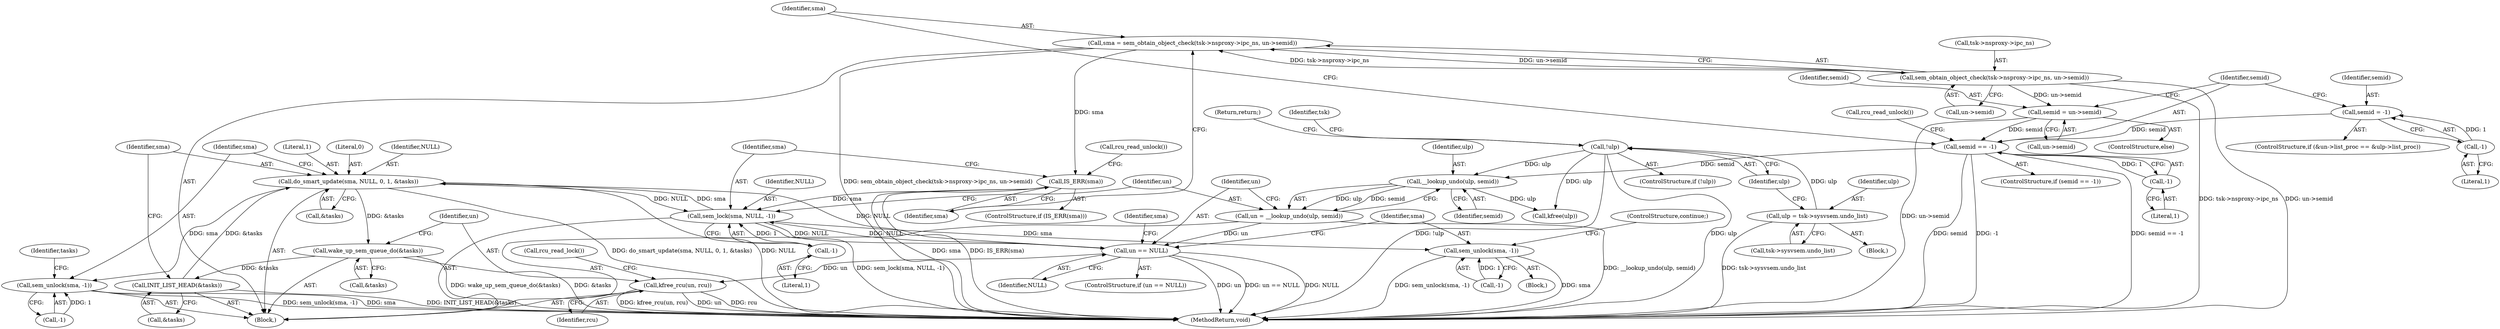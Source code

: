 digraph "0_linux_6062a8dc0517bce23e3c2f7d2fea5e22411269a3_1@API" {
"1000304" [label="(Call,do_smart_update(sma, NULL, 0, 1, &tasks))"];
"1000189" [label="(Call,sem_lock(sma, NULL, -1))"];
"1000184" [label="(Call,IS_ERR(sma))"];
"1000172" [label="(Call,sma = sem_obtain_object_check(tsk->nsproxy->ipc_ns, un->semid))"];
"1000174" [label="(Call,sem_obtain_object_check(tsk->nsproxy->ipc_ns, un->semid))"];
"1000304" [label="(Call,do_smart_update(sma, NULL, 0, 1, &tasks))"];
"1000200" [label="(Call,un == NULL)"];
"1000194" [label="(Call,un = __lookup_undo(ulp, semid))"];
"1000196" [label="(Call,__lookup_undo(ulp, semid))"];
"1000118" [label="(Call,!ulp)"];
"1000110" [label="(Call,ulp = tsk->sysvsem.undo_list)"];
"1000165" [label="(Call,semid == -1)"];
"1000159" [label="(Call,semid = un->semid)"];
"1000154" [label="(Call,semid = -1)"];
"1000156" [label="(Call,-1)"];
"1000167" [label="(Call,-1)"];
"1000301" [label="(Call,INIT_LIST_HEAD(&tasks))"];
"1000315" [label="(Call,wake_up_sem_queue_do(&tasks))"];
"1000192" [label="(Call,-1)"];
"1000311" [label="(Call,sem_unlock(sma, -1))"];
"1000318" [label="(Call,kfree_rcu(un, rcu))"];
"1000204" [label="(Call,sem_unlock(sma, -1))"];
"1000204" [label="(Call,sem_unlock(sma, -1))"];
"1000173" [label="(Identifier,sma)"];
"1000190" [label="(Identifier,sma)"];
"1000161" [label="(Call,un->semid)"];
"1000124" [label="(Identifier,tsk)"];
"1000143" [label="(Call,rcu_read_lock())"];
"1000194" [label="(Call,un = __lookup_undo(ulp, semid))"];
"1000192" [label="(Call,-1)"];
"1000156" [label="(Call,-1)"];
"1000137" [label="(Block,)"];
"1000321" [label="(Call,kfree(ulp))"];
"1000168" [label="(Literal,1)"];
"1000313" [label="(Call,-1)"];
"1000200" [label="(Call,un == NULL)"];
"1000184" [label="(Call,IS_ERR(sma))"];
"1000118" [label="(Call,!ulp)"];
"1000309" [label="(Call,&tasks)"];
"1000195" [label="(Identifier,un)"];
"1000320" [label="(Identifier,rcu)"];
"1000203" [label="(Block,)"];
"1000155" [label="(Identifier,semid)"];
"1000166" [label="(Identifier,semid)"];
"1000119" [label="(Identifier,ulp)"];
"1000174" [label="(Call,sem_obtain_object_check(tsk->nsproxy->ipc_ns, un->semid))"];
"1000164" [label="(ControlStructure,if (semid == -1))"];
"1000159" [label="(Call,semid = un->semid)"];
"1000191" [label="(Identifier,NULL)"];
"1000198" [label="(Identifier,semid)"];
"1000120" [label="(Return,return;)"];
"1000110" [label="(Call,ulp = tsk->sysvsem.undo_list)"];
"1000187" [label="(Call,rcu_read_unlock())"];
"1000315" [label="(Call,wake_up_sem_queue_do(&tasks))"];
"1000311" [label="(Call,sem_unlock(sma, -1))"];
"1000157" [label="(Literal,1)"];
"1000183" [label="(ControlStructure,if (IS_ERR(sma)))"];
"1000197" [label="(Identifier,ulp)"];
"1000108" [label="(Block,)"];
"1000144" [label="(ControlStructure,if (&un->list_proc == &ulp->list_proc))"];
"1000205" [label="(Identifier,sma)"];
"1000201" [label="(Identifier,un)"];
"1000117" [label="(ControlStructure,if (!ulp))"];
"1000318" [label="(Call,kfree_rcu(un, rcu))"];
"1000189" [label="(Call,sem_lock(sma, NULL, -1))"];
"1000302" [label="(Call,&tasks)"];
"1000213" [label="(Identifier,sma)"];
"1000301" [label="(Call,INIT_LIST_HEAD(&tasks))"];
"1000170" [label="(Call,rcu_read_unlock())"];
"1000112" [label="(Call,tsk->sysvsem.undo_list)"];
"1000111" [label="(Identifier,ulp)"];
"1000306" [label="(Identifier,NULL)"];
"1000323" [label="(MethodReturn,void)"];
"1000175" [label="(Call,tsk->nsproxy->ipc_ns)"];
"1000196" [label="(Call,__lookup_undo(ulp, semid))"];
"1000158" [label="(ControlStructure,else)"];
"1000319" [label="(Identifier,un)"];
"1000180" [label="(Call,un->semid)"];
"1000206" [label="(Call,-1)"];
"1000312" [label="(Identifier,sma)"];
"1000304" [label="(Call,do_smart_update(sma, NULL, 0, 1, &tasks))"];
"1000154" [label="(Call,semid = -1)"];
"1000317" [label="(Identifier,tasks)"];
"1000308" [label="(Literal,1)"];
"1000305" [label="(Identifier,sma)"];
"1000172" [label="(Call,sma = sem_obtain_object_check(tsk->nsproxy->ipc_ns, un->semid))"];
"1000208" [label="(ControlStructure,continue;)"];
"1000307" [label="(Literal,0)"];
"1000160" [label="(Identifier,semid)"];
"1000202" [label="(Identifier,NULL)"];
"1000316" [label="(Call,&tasks)"];
"1000167" [label="(Call,-1)"];
"1000193" [label="(Literal,1)"];
"1000185" [label="(Identifier,sma)"];
"1000199" [label="(ControlStructure,if (un == NULL))"];
"1000165" [label="(Call,semid == -1)"];
"1000304" -> "1000137"  [label="AST: "];
"1000304" -> "1000309"  [label="CFG: "];
"1000305" -> "1000304"  [label="AST: "];
"1000306" -> "1000304"  [label="AST: "];
"1000307" -> "1000304"  [label="AST: "];
"1000308" -> "1000304"  [label="AST: "];
"1000309" -> "1000304"  [label="AST: "];
"1000312" -> "1000304"  [label="CFG: "];
"1000304" -> "1000323"  [label="DDG: NULL"];
"1000304" -> "1000323"  [label="DDG: do_smart_update(sma, NULL, 0, 1, &tasks)"];
"1000304" -> "1000189"  [label="DDG: NULL"];
"1000189" -> "1000304"  [label="DDG: sma"];
"1000200" -> "1000304"  [label="DDG: NULL"];
"1000301" -> "1000304"  [label="DDG: &tasks"];
"1000304" -> "1000311"  [label="DDG: sma"];
"1000304" -> "1000315"  [label="DDG: &tasks"];
"1000189" -> "1000137"  [label="AST: "];
"1000189" -> "1000192"  [label="CFG: "];
"1000190" -> "1000189"  [label="AST: "];
"1000191" -> "1000189"  [label="AST: "];
"1000192" -> "1000189"  [label="AST: "];
"1000195" -> "1000189"  [label="CFG: "];
"1000189" -> "1000323"  [label="DDG: sem_lock(sma, NULL, -1)"];
"1000184" -> "1000189"  [label="DDG: sma"];
"1000200" -> "1000189"  [label="DDG: NULL"];
"1000192" -> "1000189"  [label="DDG: 1"];
"1000189" -> "1000200"  [label="DDG: NULL"];
"1000189" -> "1000204"  [label="DDG: sma"];
"1000184" -> "1000183"  [label="AST: "];
"1000184" -> "1000185"  [label="CFG: "];
"1000185" -> "1000184"  [label="AST: "];
"1000187" -> "1000184"  [label="CFG: "];
"1000190" -> "1000184"  [label="CFG: "];
"1000184" -> "1000323"  [label="DDG: sma"];
"1000184" -> "1000323"  [label="DDG: IS_ERR(sma)"];
"1000172" -> "1000184"  [label="DDG: sma"];
"1000172" -> "1000137"  [label="AST: "];
"1000172" -> "1000174"  [label="CFG: "];
"1000173" -> "1000172"  [label="AST: "];
"1000174" -> "1000172"  [label="AST: "];
"1000185" -> "1000172"  [label="CFG: "];
"1000172" -> "1000323"  [label="DDG: sem_obtain_object_check(tsk->nsproxy->ipc_ns, un->semid)"];
"1000174" -> "1000172"  [label="DDG: tsk->nsproxy->ipc_ns"];
"1000174" -> "1000172"  [label="DDG: un->semid"];
"1000174" -> "1000180"  [label="CFG: "];
"1000175" -> "1000174"  [label="AST: "];
"1000180" -> "1000174"  [label="AST: "];
"1000174" -> "1000323"  [label="DDG: un->semid"];
"1000174" -> "1000323"  [label="DDG: tsk->nsproxy->ipc_ns"];
"1000174" -> "1000159"  [label="DDG: un->semid"];
"1000200" -> "1000199"  [label="AST: "];
"1000200" -> "1000202"  [label="CFG: "];
"1000201" -> "1000200"  [label="AST: "];
"1000202" -> "1000200"  [label="AST: "];
"1000205" -> "1000200"  [label="CFG: "];
"1000213" -> "1000200"  [label="CFG: "];
"1000200" -> "1000323"  [label="DDG: un"];
"1000200" -> "1000323"  [label="DDG: un == NULL"];
"1000200" -> "1000323"  [label="DDG: NULL"];
"1000194" -> "1000200"  [label="DDG: un"];
"1000200" -> "1000318"  [label="DDG: un"];
"1000194" -> "1000137"  [label="AST: "];
"1000194" -> "1000196"  [label="CFG: "];
"1000195" -> "1000194"  [label="AST: "];
"1000196" -> "1000194"  [label="AST: "];
"1000201" -> "1000194"  [label="CFG: "];
"1000194" -> "1000323"  [label="DDG: __lookup_undo(ulp, semid)"];
"1000196" -> "1000194"  [label="DDG: ulp"];
"1000196" -> "1000194"  [label="DDG: semid"];
"1000196" -> "1000198"  [label="CFG: "];
"1000197" -> "1000196"  [label="AST: "];
"1000198" -> "1000196"  [label="AST: "];
"1000118" -> "1000196"  [label="DDG: ulp"];
"1000165" -> "1000196"  [label="DDG: semid"];
"1000196" -> "1000321"  [label="DDG: ulp"];
"1000118" -> "1000117"  [label="AST: "];
"1000118" -> "1000119"  [label="CFG: "];
"1000119" -> "1000118"  [label="AST: "];
"1000120" -> "1000118"  [label="CFG: "];
"1000124" -> "1000118"  [label="CFG: "];
"1000118" -> "1000323"  [label="DDG: !ulp"];
"1000118" -> "1000323"  [label="DDG: ulp"];
"1000110" -> "1000118"  [label="DDG: ulp"];
"1000118" -> "1000321"  [label="DDG: ulp"];
"1000110" -> "1000108"  [label="AST: "];
"1000110" -> "1000112"  [label="CFG: "];
"1000111" -> "1000110"  [label="AST: "];
"1000112" -> "1000110"  [label="AST: "];
"1000119" -> "1000110"  [label="CFG: "];
"1000110" -> "1000323"  [label="DDG: tsk->sysvsem.undo_list"];
"1000165" -> "1000164"  [label="AST: "];
"1000165" -> "1000167"  [label="CFG: "];
"1000166" -> "1000165"  [label="AST: "];
"1000167" -> "1000165"  [label="AST: "];
"1000170" -> "1000165"  [label="CFG: "];
"1000173" -> "1000165"  [label="CFG: "];
"1000165" -> "1000323"  [label="DDG: semid"];
"1000165" -> "1000323"  [label="DDG: -1"];
"1000165" -> "1000323"  [label="DDG: semid == -1"];
"1000159" -> "1000165"  [label="DDG: semid"];
"1000154" -> "1000165"  [label="DDG: semid"];
"1000167" -> "1000165"  [label="DDG: 1"];
"1000159" -> "1000158"  [label="AST: "];
"1000159" -> "1000161"  [label="CFG: "];
"1000160" -> "1000159"  [label="AST: "];
"1000161" -> "1000159"  [label="AST: "];
"1000166" -> "1000159"  [label="CFG: "];
"1000159" -> "1000323"  [label="DDG: un->semid"];
"1000154" -> "1000144"  [label="AST: "];
"1000154" -> "1000156"  [label="CFG: "];
"1000155" -> "1000154"  [label="AST: "];
"1000156" -> "1000154"  [label="AST: "];
"1000166" -> "1000154"  [label="CFG: "];
"1000156" -> "1000154"  [label="DDG: 1"];
"1000156" -> "1000157"  [label="CFG: "];
"1000157" -> "1000156"  [label="AST: "];
"1000167" -> "1000168"  [label="CFG: "];
"1000168" -> "1000167"  [label="AST: "];
"1000301" -> "1000137"  [label="AST: "];
"1000301" -> "1000302"  [label="CFG: "];
"1000302" -> "1000301"  [label="AST: "];
"1000305" -> "1000301"  [label="CFG: "];
"1000301" -> "1000323"  [label="DDG: INIT_LIST_HEAD(&tasks)"];
"1000315" -> "1000301"  [label="DDG: &tasks"];
"1000315" -> "1000137"  [label="AST: "];
"1000315" -> "1000316"  [label="CFG: "];
"1000316" -> "1000315"  [label="AST: "];
"1000319" -> "1000315"  [label="CFG: "];
"1000315" -> "1000323"  [label="DDG: wake_up_sem_queue_do(&tasks)"];
"1000315" -> "1000323"  [label="DDG: &tasks"];
"1000192" -> "1000193"  [label="CFG: "];
"1000193" -> "1000192"  [label="AST: "];
"1000311" -> "1000137"  [label="AST: "];
"1000311" -> "1000313"  [label="CFG: "];
"1000312" -> "1000311"  [label="AST: "];
"1000313" -> "1000311"  [label="AST: "];
"1000317" -> "1000311"  [label="CFG: "];
"1000311" -> "1000323"  [label="DDG: sma"];
"1000311" -> "1000323"  [label="DDG: sem_unlock(sma, -1)"];
"1000313" -> "1000311"  [label="DDG: 1"];
"1000318" -> "1000137"  [label="AST: "];
"1000318" -> "1000320"  [label="CFG: "];
"1000319" -> "1000318"  [label="AST: "];
"1000320" -> "1000318"  [label="AST: "];
"1000143" -> "1000318"  [label="CFG: "];
"1000318" -> "1000323"  [label="DDG: kfree_rcu(un, rcu)"];
"1000318" -> "1000323"  [label="DDG: un"];
"1000318" -> "1000323"  [label="DDG: rcu"];
"1000204" -> "1000203"  [label="AST: "];
"1000204" -> "1000206"  [label="CFG: "];
"1000205" -> "1000204"  [label="AST: "];
"1000206" -> "1000204"  [label="AST: "];
"1000208" -> "1000204"  [label="CFG: "];
"1000204" -> "1000323"  [label="DDG: sma"];
"1000204" -> "1000323"  [label="DDG: sem_unlock(sma, -1)"];
"1000206" -> "1000204"  [label="DDG: 1"];
}
